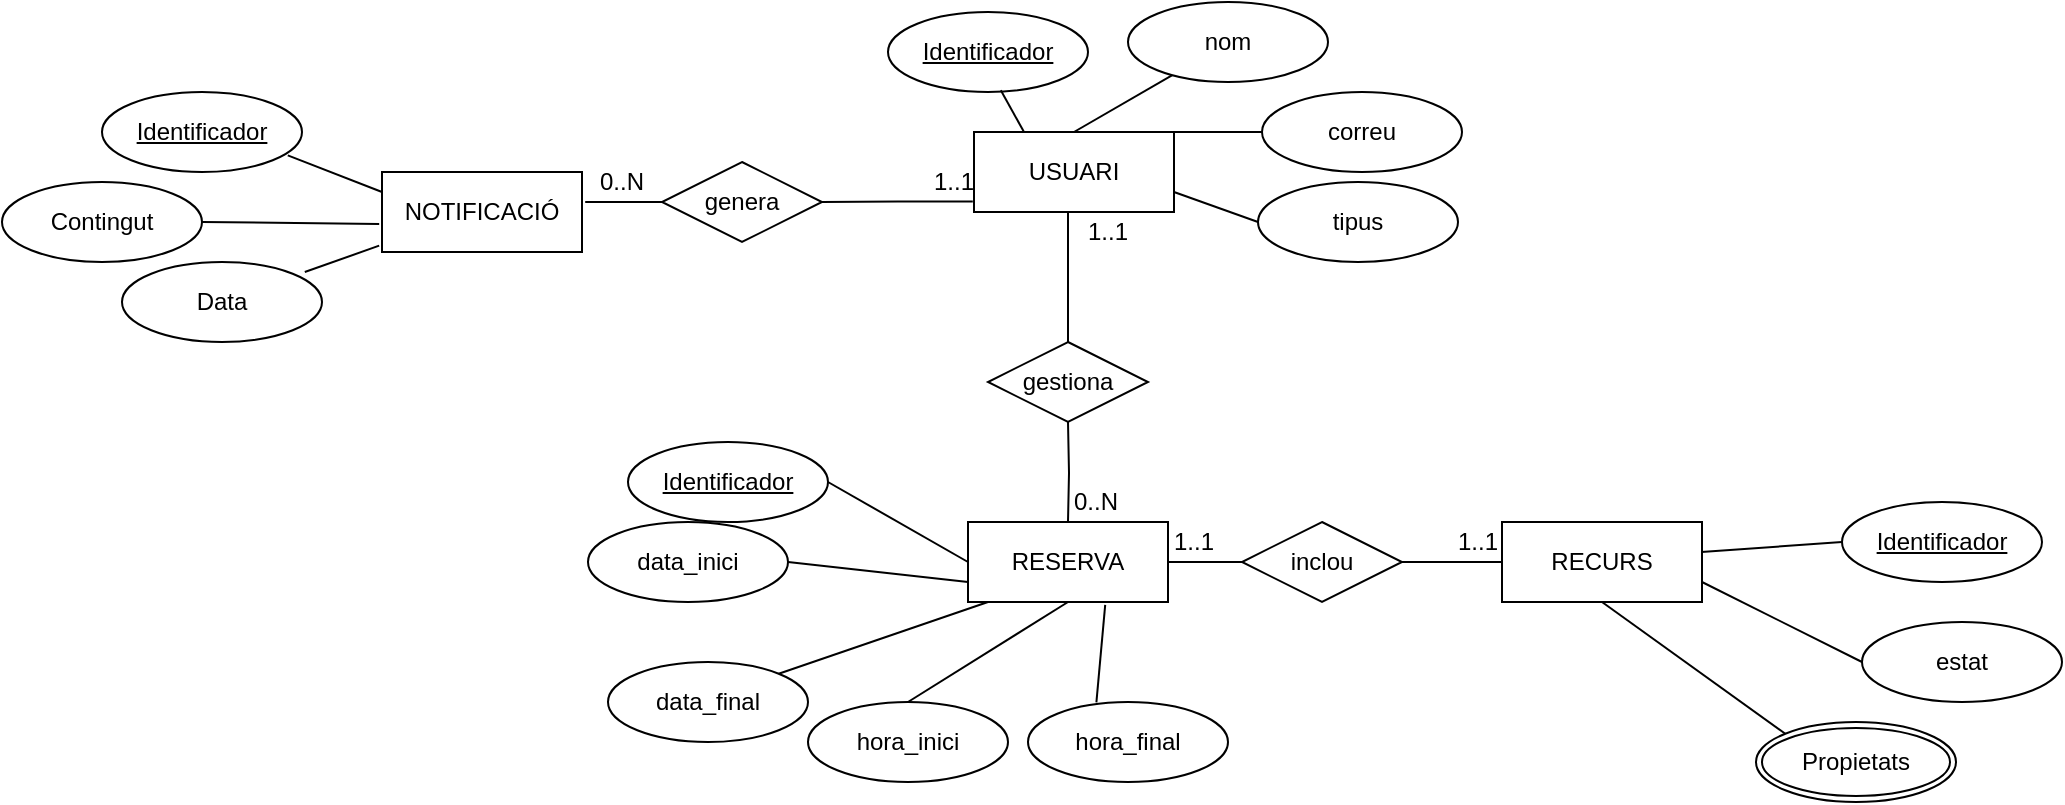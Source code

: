 <mxfile version="26.0.6">
  <diagram name="Pàgina-1" id="lWA_Jo76Rbtbr1jmKOfx">
    <mxGraphModel grid="1" page="1" gridSize="10" guides="1" tooltips="1" connect="1" arrows="1" fold="1" pageScale="1" pageWidth="827" pageHeight="1169" math="0" shadow="0">
      <root>
        <mxCell id="0" />
        <mxCell id="1" parent="0" />
        <mxCell id="ZLV-GvV0TBtwhrVaTjjp-13" value="USUARI" style="whiteSpace=wrap;html=1;align=center;" vertex="1" parent="1">
          <mxGeometry x="436" y="-45" width="100" height="40" as="geometry" />
        </mxCell>
        <mxCell id="ZLV-GvV0TBtwhrVaTjjp-39" style="rounded=0;orthogonalLoop=1;jettySize=auto;html=1;exitX=1;exitY=0.5;exitDx=0;exitDy=0;endArrow=none;endFill=0;entryX=0;entryY=0.5;entryDx=0;entryDy=0;" edge="1" parent="1" source="ZLV-GvV0TBtwhrVaTjjp-10" target="ZLV-GvV0TBtwhrVaTjjp-17">
          <mxGeometry relative="1" as="geometry">
            <mxPoint x="710" y="180" as="targetPoint" />
            <Array as="points">
              <mxPoint x="700" y="170" />
            </Array>
          </mxGeometry>
        </mxCell>
        <mxCell id="ZLV-GvV0TBtwhrVaTjjp-15" value="RESERVA" style="whiteSpace=wrap;html=1;align=center;" vertex="1" parent="1">
          <mxGeometry x="433" y="150" width="100" height="40" as="geometry" />
        </mxCell>
        <mxCell id="ZLV-GvV0TBtwhrVaTjjp-16" value="NOTIFICACIÓ" style="whiteSpace=wrap;html=1;align=center;" vertex="1" parent="1">
          <mxGeometry x="140" y="-25" width="100" height="40" as="geometry" />
        </mxCell>
        <mxCell id="ZLV-GvV0TBtwhrVaTjjp-17" value="RECURS" style="whiteSpace=wrap;html=1;align=center;" vertex="1" parent="1">
          <mxGeometry x="700" y="150" width="100" height="40" as="geometry" />
        </mxCell>
        <mxCell id="ZLV-GvV0TBtwhrVaTjjp-34" style="edgeStyle=orthogonalEdgeStyle;rounded=0;orthogonalLoop=1;jettySize=auto;html=1;entryX=1;entryY=0.5;entryDx=0;entryDy=0;endArrow=none;endFill=0;exitX=-0.006;exitY=0.868;exitDx=0;exitDy=0;exitPerimeter=0;" edge="1" parent="1" source="ZLV-GvV0TBtwhrVaTjjp-13" target="ZLV-GvV0TBtwhrVaTjjp-31">
          <mxGeometry relative="1" as="geometry">
            <mxPoint x="410" y="-10.0" as="sourcePoint" />
          </mxGeometry>
        </mxCell>
        <mxCell id="ZLV-GvV0TBtwhrVaTjjp-37" style="edgeStyle=orthogonalEdgeStyle;rounded=0;orthogonalLoop=1;jettySize=auto;html=1;exitX=0.5;exitY=1;exitDx=0;exitDy=0;entryX=0.5;entryY=0;entryDx=0;entryDy=0;endArrow=none;endFill=0;" edge="1" parent="1" target="ZLV-GvV0TBtwhrVaTjjp-15">
          <mxGeometry relative="1" as="geometry">
            <mxPoint x="483" y="100.0" as="sourcePoint" />
          </mxGeometry>
        </mxCell>
        <mxCell id="ZLV-GvV0TBtwhrVaTjjp-31" value="genera" style="shape=rhombus;perimeter=rhombusPerimeter;whiteSpace=wrap;html=1;align=center;" vertex="1" parent="1">
          <mxGeometry x="280" y="-30" width="80" height="40" as="geometry" />
        </mxCell>
        <mxCell id="ZLV-GvV0TBtwhrVaTjjp-36" style="edgeStyle=orthogonalEdgeStyle;rounded=0;orthogonalLoop=1;jettySize=auto;html=1;exitX=0;exitY=0.5;exitDx=0;exitDy=0;entryX=1.016;entryY=0.393;entryDx=0;entryDy=0;entryPerimeter=0;endArrow=none;endFill=0;" edge="1" parent="1" source="ZLV-GvV0TBtwhrVaTjjp-31" target="ZLV-GvV0TBtwhrVaTjjp-16">
          <mxGeometry relative="1" as="geometry" />
        </mxCell>
        <mxCell id="ZLV-GvV0TBtwhrVaTjjp-42" value="" style="edgeStyle=orthogonalEdgeStyle;rounded=0;orthogonalLoop=1;jettySize=auto;html=1;exitX=0.5;exitY=1;exitDx=0;exitDy=0;entryX=0.5;entryY=0;entryDx=0;entryDy=0;endArrow=none;endFill=0;" edge="1" parent="1" source="ZLV-GvV0TBtwhrVaTjjp-13" target="ZLV-GvV0TBtwhrVaTjjp-11">
          <mxGeometry relative="1" as="geometry">
            <mxPoint x="460" y="10.0" as="sourcePoint" />
            <mxPoint x="460" y="150" as="targetPoint" />
            <Array as="points">
              <mxPoint x="483" y="-5" />
            </Array>
          </mxGeometry>
        </mxCell>
        <mxCell id="ZLV-GvV0TBtwhrVaTjjp-11" value="gestiona" style="shape=rhombus;perimeter=rhombusPerimeter;whiteSpace=wrap;html=1;align=center;" vertex="1" parent="1">
          <mxGeometry x="443" y="60" width="80" height="40" as="geometry" />
        </mxCell>
        <mxCell id="ZLV-GvV0TBtwhrVaTjjp-44" value="" style="rounded=0;orthogonalLoop=1;jettySize=auto;html=1;exitX=1;exitY=0.5;exitDx=0;exitDy=0;entryX=0;entryY=0.5;entryDx=0;entryDy=0;endArrow=none;endFill=0;" edge="1" parent="1" source="ZLV-GvV0TBtwhrVaTjjp-15" target="ZLV-GvV0TBtwhrVaTjjp-10">
          <mxGeometry relative="1" as="geometry">
            <mxPoint x="510" y="170" as="sourcePoint" />
            <mxPoint x="740" y="130" as="targetPoint" />
          </mxGeometry>
        </mxCell>
        <mxCell id="ZLV-GvV0TBtwhrVaTjjp-10" value="inclou" style="shape=rhombus;perimeter=rhombusPerimeter;whiteSpace=wrap;html=1;align=center;gradientColor=none;" vertex="1" parent="1">
          <mxGeometry x="570" y="150" width="80" height="40" as="geometry" />
        </mxCell>
        <mxCell id="ZLV-GvV0TBtwhrVaTjjp-46" value="Propietats" style="ellipse;shape=doubleEllipse;margin=3;whiteSpace=wrap;html=1;align=center;" vertex="1" parent="1">
          <mxGeometry x="827" y="250" width="100" height="40" as="geometry" />
        </mxCell>
        <mxCell id="ZLV-GvV0TBtwhrVaTjjp-47" value="&lt;u&gt;Identificador&lt;/u&gt;" style="ellipse;whiteSpace=wrap;html=1;align=center;" vertex="1" parent="1">
          <mxGeometry x="870" y="140" width="100" height="40" as="geometry" />
        </mxCell>
        <mxCell id="ZLV-GvV0TBtwhrVaTjjp-52" value="&lt;u&gt;Identificador&lt;/u&gt;" style="ellipse;whiteSpace=wrap;html=1;align=center;" vertex="1" parent="1">
          <mxGeometry y="-65" width="100" height="40" as="geometry" />
        </mxCell>
        <mxCell id="ZLV-GvV0TBtwhrVaTjjp-53" value="&lt;u&gt;Identificador&lt;/u&gt;" style="ellipse;whiteSpace=wrap;html=1;align=center;" vertex="1" parent="1">
          <mxGeometry x="263" y="110" width="100" height="40" as="geometry" />
        </mxCell>
        <mxCell id="ZLV-GvV0TBtwhrVaTjjp-54" value="&lt;u&gt;Identificador&lt;/u&gt;" style="ellipse;whiteSpace=wrap;html=1;align=center;" vertex="1" parent="1">
          <mxGeometry x="393" y="-105" width="100" height="40" as="geometry" />
        </mxCell>
        <mxCell id="ZLV-GvV0TBtwhrVaTjjp-55" value="estat" style="ellipse;whiteSpace=wrap;html=1;align=center;" vertex="1" parent="1">
          <mxGeometry x="880" y="200" width="100" height="40" as="geometry" />
        </mxCell>
        <mxCell id="ZLV-GvV0TBtwhrVaTjjp-57" value="correu" style="ellipse;whiteSpace=wrap;html=1;align=center;" vertex="1" parent="1">
          <mxGeometry x="580" y="-65" width="100" height="40" as="geometry" />
        </mxCell>
        <mxCell id="ZLV-GvV0TBtwhrVaTjjp-59" value="Contingut" style="ellipse;whiteSpace=wrap;html=1;align=center;" vertex="1" parent="1">
          <mxGeometry x="-50" y="-20" width="100" height="40" as="geometry" />
        </mxCell>
        <mxCell id="ZLV-GvV0TBtwhrVaTjjp-60" value="Data" style="ellipse;whiteSpace=wrap;html=1;align=center;" vertex="1" parent="1">
          <mxGeometry x="10" y="20" width="100" height="40" as="geometry" />
        </mxCell>
        <mxCell id="ZLV-GvV0TBtwhrVaTjjp-61" style="rounded=0;orthogonalLoop=1;jettySize=auto;html=1;exitX=1;exitY=0.5;exitDx=0;exitDy=0;entryX=0;entryY=0.5;entryDx=0;entryDy=0;endArrow=none;endFill=0;" edge="1" parent="1" source="ZLV-GvV0TBtwhrVaTjjp-53" target="ZLV-GvV0TBtwhrVaTjjp-15">
          <mxGeometry relative="1" as="geometry" />
        </mxCell>
        <mxCell id="ZLV-GvV0TBtwhrVaTjjp-62" style="rounded=0;orthogonalLoop=1;jettySize=auto;html=1;exitX=0.5;exitY=1;exitDx=0;exitDy=0;endArrow=none;endFill=0;entryX=0;entryY=0;entryDx=0;entryDy=0;" edge="1" parent="1" source="ZLV-GvV0TBtwhrVaTjjp-17" target="ZLV-GvV0TBtwhrVaTjjp-46">
          <mxGeometry relative="1" as="geometry">
            <mxPoint x="424" y="220" as="sourcePoint" />
            <mxPoint x="650" y="230" as="targetPoint" />
          </mxGeometry>
        </mxCell>
        <mxCell id="ZLV-GvV0TBtwhrVaTjjp-63" style="rounded=0;orthogonalLoop=1;jettySize=auto;html=1;exitX=0;exitY=0.5;exitDx=0;exitDy=0;endArrow=none;endFill=0;entryX=1;entryY=0.75;entryDx=0;entryDy=0;" edge="1" parent="1" source="ZLV-GvV0TBtwhrVaTjjp-55" target="ZLV-GvV0TBtwhrVaTjjp-17">
          <mxGeometry relative="1" as="geometry">
            <mxPoint x="760" y="200" as="sourcePoint" />
            <mxPoint x="852" y="266" as="targetPoint" />
          </mxGeometry>
        </mxCell>
        <mxCell id="ZLV-GvV0TBtwhrVaTjjp-64" style="rounded=0;orthogonalLoop=1;jettySize=auto;html=1;exitX=0;exitY=0.5;exitDx=0;exitDy=0;endArrow=none;endFill=0;entryX=0.997;entryY=0.375;entryDx=0;entryDy=0;entryPerimeter=0;" edge="1" parent="1" source="ZLV-GvV0TBtwhrVaTjjp-47" target="ZLV-GvV0TBtwhrVaTjjp-17">
          <mxGeometry relative="1" as="geometry">
            <mxPoint x="890" y="230" as="sourcePoint" />
            <mxPoint x="807" y="196" as="targetPoint" />
          </mxGeometry>
        </mxCell>
        <mxCell id="ZLV-GvV0TBtwhrVaTjjp-65" style="rounded=0;orthogonalLoop=1;jettySize=auto;html=1;endArrow=none;endFill=0;entryX=0.564;entryY=0.979;entryDx=0;entryDy=0;exitX=0.25;exitY=0;exitDx=0;exitDy=0;entryPerimeter=0;" edge="1" parent="1" source="ZLV-GvV0TBtwhrVaTjjp-13" target="ZLV-GvV0TBtwhrVaTjjp-54">
          <mxGeometry relative="1" as="geometry">
            <mxPoint x="710" y="65" as="sourcePoint" />
            <mxPoint x="630" y="25" as="targetPoint" />
          </mxGeometry>
        </mxCell>
        <mxCell id="ZLV-GvV0TBtwhrVaTjjp-66" style="rounded=0;orthogonalLoop=1;jettySize=auto;html=1;endArrow=none;endFill=0;entryX=0.239;entryY=0.889;entryDx=0;entryDy=0;exitX=0.5;exitY=0;exitDx=0;exitDy=0;entryPerimeter=0;" edge="1" parent="1" source="ZLV-GvV0TBtwhrVaTjjp-13" target="ZLV-GvV0TBtwhrVaTjjp-56">
          <mxGeometry relative="1" as="geometry">
            <mxPoint x="476" y="-35" as="sourcePoint" />
            <mxPoint x="429" y="-81" as="targetPoint" />
          </mxGeometry>
        </mxCell>
        <mxCell id="ZLV-GvV0TBtwhrVaTjjp-67" style="rounded=0;orthogonalLoop=1;jettySize=auto;html=1;endArrow=none;endFill=0;exitX=0.75;exitY=0;exitDx=0;exitDy=0;" edge="1" parent="1" source="ZLV-GvV0TBtwhrVaTjjp-13" target="ZLV-GvV0TBtwhrVaTjjp-57">
          <mxGeometry relative="1" as="geometry">
            <mxPoint x="490" y="-35" as="sourcePoint" />
            <mxPoint x="474" y="-104" as="targetPoint" />
          </mxGeometry>
        </mxCell>
        <mxCell id="ZLV-GvV0TBtwhrVaTjjp-68" style="rounded=0;orthogonalLoop=1;jettySize=auto;html=1;endArrow=none;endFill=0;exitX=0.929;exitY=0.793;exitDx=0;exitDy=0;exitPerimeter=0;entryX=0;entryY=0.25;entryDx=0;entryDy=0;" edge="1" parent="1" source="ZLV-GvV0TBtwhrVaTjjp-52" target="ZLV-GvV0TBtwhrVaTjjp-16">
          <mxGeometry relative="1" as="geometry">
            <mxPoint x="80" y="-22" as="sourcePoint" />
            <mxPoint x="140" y="-65" as="targetPoint" />
          </mxGeometry>
        </mxCell>
        <mxCell id="ZLV-GvV0TBtwhrVaTjjp-69" style="rounded=0;orthogonalLoop=1;jettySize=auto;html=1;endArrow=none;endFill=0;exitX=1;exitY=0.5;exitDx=0;exitDy=0;entryX=-0.014;entryY=0.65;entryDx=0;entryDy=0;entryPerimeter=0;" edge="1" parent="1" source="ZLV-GvV0TBtwhrVaTjjp-59" target="ZLV-GvV0TBtwhrVaTjjp-16">
          <mxGeometry relative="1" as="geometry">
            <mxPoint x="70" y="-14" as="sourcePoint" />
            <mxPoint x="117" y="4" as="targetPoint" />
          </mxGeometry>
        </mxCell>
        <mxCell id="ZLV-GvV0TBtwhrVaTjjp-70" style="rounded=0;orthogonalLoop=1;jettySize=auto;html=1;endArrow=none;endFill=0;exitX=0.914;exitY=0.125;exitDx=0;exitDy=0;entryX=-0.014;entryY=0.921;entryDx=0;entryDy=0;entryPerimeter=0;exitPerimeter=0;" edge="1" parent="1" source="ZLV-GvV0TBtwhrVaTjjp-60" target="ZLV-GvV0TBtwhrVaTjjp-16">
          <mxGeometry relative="1" as="geometry">
            <mxPoint x="60" y="10" as="sourcePoint" />
            <mxPoint x="149" y="11" as="targetPoint" />
          </mxGeometry>
        </mxCell>
        <mxCell id="ZLV-GvV0TBtwhrVaTjjp-71" value="1..&lt;span style=&quot;background-color: transparent; color: light-dark(rgb(0, 0, 0), rgb(255, 255, 255));&quot;&gt;1&lt;/span&gt;" style="text;html=1;align=center;verticalAlign=middle;whiteSpace=wrap;rounded=0;" vertex="1" parent="1">
          <mxGeometry x="416" y="-30" width="20" height="20" as="geometry" />
        </mxCell>
        <mxCell id="ZLV-GvV0TBtwhrVaTjjp-72" value="0..N" style="text;html=1;align=center;verticalAlign=middle;whiteSpace=wrap;rounded=0;" vertex="1" parent="1">
          <mxGeometry x="250" y="-30" width="20" height="20" as="geometry" />
        </mxCell>
        <mxCell id="ZLV-GvV0TBtwhrVaTjjp-73" value="0..N" style="text;html=1;align=center;verticalAlign=middle;whiteSpace=wrap;rounded=0;" vertex="1" parent="1">
          <mxGeometry x="487" y="130" width="20" height="20" as="geometry" />
        </mxCell>
        <mxCell id="ZLV-GvV0TBtwhrVaTjjp-74" value="1..&lt;span style=&quot;background-color: transparent; color: light-dark(rgb(0, 0, 0), rgb(255, 255, 255));&quot;&gt;1&lt;/span&gt;" style="text;html=1;align=center;verticalAlign=middle;whiteSpace=wrap;rounded=0;" vertex="1" parent="1">
          <mxGeometry x="493" y="-5" width="20" height="20" as="geometry" />
        </mxCell>
        <mxCell id="ZLV-GvV0TBtwhrVaTjjp-77" value="1..&lt;span style=&quot;background-color: transparent; color: light-dark(rgb(0, 0, 0), rgb(255, 255, 255));&quot;&gt;1&lt;/span&gt;" style="text;html=1;align=center;verticalAlign=middle;whiteSpace=wrap;rounded=0;" vertex="1" parent="1">
          <mxGeometry x="536" y="150" width="20" height="20" as="geometry" />
        </mxCell>
        <mxCell id="ZLV-GvV0TBtwhrVaTjjp-78" value="1..&lt;span style=&quot;background-color: transparent; color: light-dark(rgb(0, 0, 0), rgb(255, 255, 255));&quot;&gt;1&lt;/span&gt;" style="text;html=1;align=center;verticalAlign=middle;whiteSpace=wrap;rounded=0;" vertex="1" parent="1">
          <mxGeometry x="678" y="150" width="20" height="20" as="geometry" />
        </mxCell>
        <mxCell id="ZLV-GvV0TBtwhrVaTjjp-80" value="data_inici" style="ellipse;whiteSpace=wrap;html=1;align=center;" vertex="1" parent="1">
          <mxGeometry x="243" y="150" width="100" height="40" as="geometry" />
        </mxCell>
        <mxCell id="ZLV-GvV0TBtwhrVaTjjp-81" style="rounded=0;orthogonalLoop=1;jettySize=auto;html=1;exitX=1;exitY=0.5;exitDx=0;exitDy=0;entryX=0;entryY=0.75;entryDx=0;entryDy=0;endArrow=none;endFill=0;" edge="1" parent="1" source="ZLV-GvV0TBtwhrVaTjjp-80" target="ZLV-GvV0TBtwhrVaTjjp-15">
          <mxGeometry relative="1" as="geometry">
            <mxPoint x="373" y="180" as="sourcePoint" />
            <mxPoint x="443" y="180" as="targetPoint" />
          </mxGeometry>
        </mxCell>
        <mxCell id="ZLV-GvV0TBtwhrVaTjjp-82" value="data_final" style="ellipse;whiteSpace=wrap;html=1;align=center;" vertex="1" parent="1">
          <mxGeometry x="253" y="220" width="100" height="40" as="geometry" />
        </mxCell>
        <mxCell id="ZLV-GvV0TBtwhrVaTjjp-83" style="rounded=0;orthogonalLoop=1;jettySize=auto;html=1;exitX=0.1;exitY=1;exitDx=0;exitDy=0;entryX=1;entryY=0;entryDx=0;entryDy=0;endArrow=none;endFill=0;exitPerimeter=0;" edge="1" parent="1" source="ZLV-GvV0TBtwhrVaTjjp-15" target="ZLV-GvV0TBtwhrVaTjjp-82">
          <mxGeometry relative="1" as="geometry">
            <mxPoint x="468" y="280" as="sourcePoint" />
            <mxPoint x="498" y="240" as="targetPoint" />
          </mxGeometry>
        </mxCell>
        <mxCell id="ZLV-GvV0TBtwhrVaTjjp-84" value="hora_inici" style="ellipse;whiteSpace=wrap;html=1;align=center;" vertex="1" parent="1">
          <mxGeometry x="353" y="240" width="100" height="40" as="geometry" />
        </mxCell>
        <mxCell id="ZLV-GvV0TBtwhrVaTjjp-85" value="hora_final" style="ellipse;whiteSpace=wrap;html=1;align=center;" vertex="1" parent="1">
          <mxGeometry x="463" y="240" width="100" height="40" as="geometry" />
        </mxCell>
        <mxCell id="ZLV-GvV0TBtwhrVaTjjp-87" style="rounded=0;orthogonalLoop=1;jettySize=auto;html=1;exitX=0.686;exitY=1.035;exitDx=0;exitDy=0;entryX=0.342;entryY=0.005;entryDx=0;entryDy=0;endArrow=none;endFill=0;exitPerimeter=0;entryPerimeter=0;" edge="1" parent="1" source="ZLV-GvV0TBtwhrVaTjjp-15" target="ZLV-GvV0TBtwhrVaTjjp-85">
          <mxGeometry relative="1" as="geometry">
            <mxPoint x="493" y="200" as="sourcePoint" />
            <mxPoint x="393" y="260" as="targetPoint" />
          </mxGeometry>
        </mxCell>
        <mxCell id="ZLV-GvV0TBtwhrVaTjjp-88" style="rounded=0;orthogonalLoop=1;jettySize=auto;html=1;entryX=0.5;entryY=0;entryDx=0;entryDy=0;endArrow=none;endFill=0;exitX=0.5;exitY=1;exitDx=0;exitDy=0;" edge="1" parent="1" source="ZLV-GvV0TBtwhrVaTjjp-15" target="ZLV-GvV0TBtwhrVaTjjp-84">
          <mxGeometry relative="1" as="geometry">
            <mxPoint x="496" y="191" as="sourcePoint" />
            <mxPoint x="561" y="226" as="targetPoint" />
          </mxGeometry>
        </mxCell>
        <mxCell id="ZLV-GvV0TBtwhrVaTjjp-90" value="tipus" style="ellipse;whiteSpace=wrap;html=1;align=center;" vertex="1" parent="1">
          <mxGeometry x="578" y="-20" width="100" height="40" as="geometry" />
        </mxCell>
        <mxCell id="ZLV-GvV0TBtwhrVaTjjp-91" style="rounded=0;orthogonalLoop=1;jettySize=auto;html=1;endArrow=none;endFill=0;entryX=1;entryY=0.75;entryDx=0;entryDy=0;exitX=0;exitY=0.5;exitDx=0;exitDy=0;" edge="1" parent="1" source="ZLV-GvV0TBtwhrVaTjjp-90" target="ZLV-GvV0TBtwhrVaTjjp-13">
          <mxGeometry relative="1" as="geometry">
            <mxPoint x="550" y="-80" as="sourcePoint" />
            <mxPoint x="521" y="-50" as="targetPoint" />
          </mxGeometry>
        </mxCell>
        <mxCell id="ZLV-GvV0TBtwhrVaTjjp-56" value="nom" style="ellipse;whiteSpace=wrap;html=1;align=center;" vertex="1" parent="1">
          <mxGeometry x="513" y="-110" width="100" height="40" as="geometry" />
        </mxCell>
      </root>
    </mxGraphModel>
  </diagram>
</mxfile>
